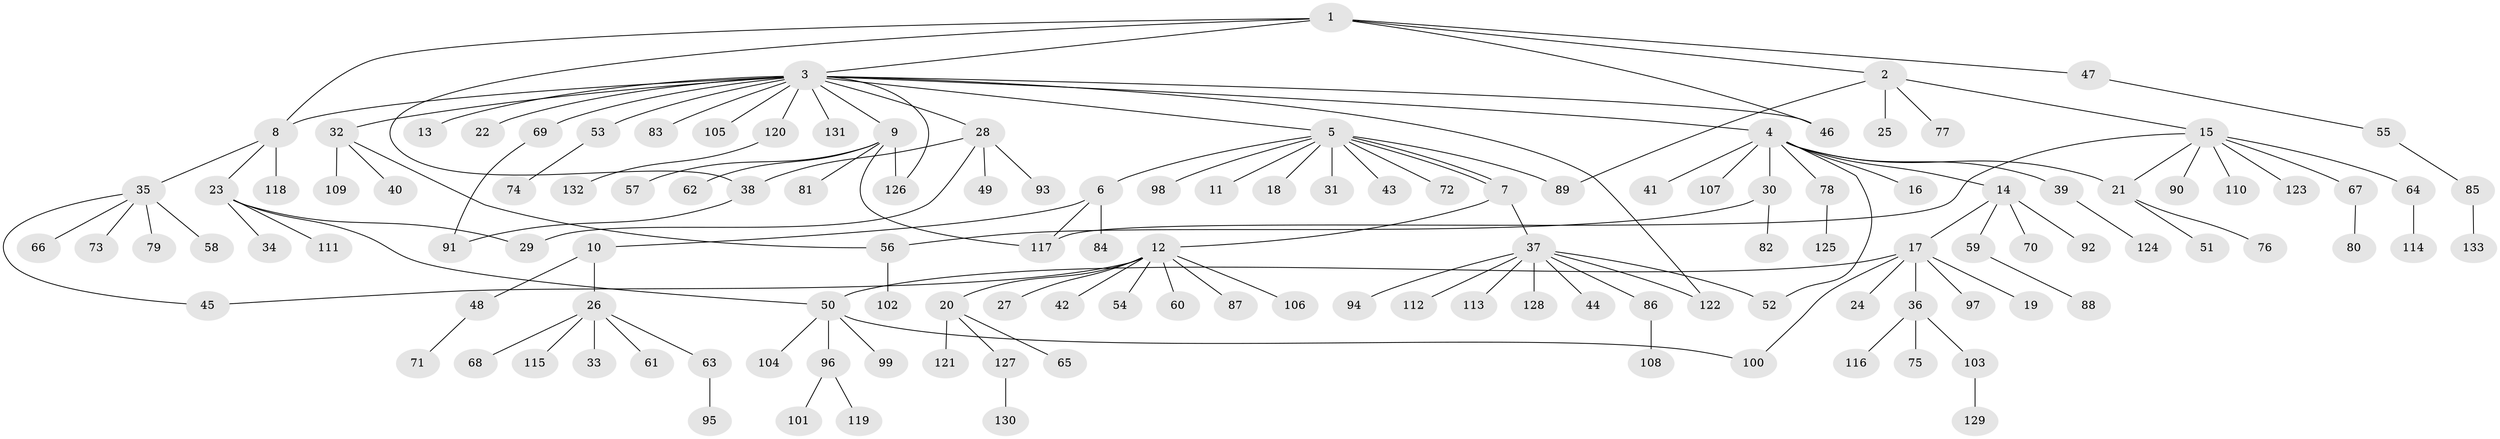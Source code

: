 // coarse degree distribution, {5: 0.05, 3: 0.1125, 16: 0.0125, 9: 0.025, 4: 0.0625, 2: 0.1375, 1: 0.5625, 8: 0.0125, 6: 0.025}
// Generated by graph-tools (version 1.1) at 2025/50/03/04/25 22:50:25]
// undirected, 133 vertices, 149 edges
graph export_dot {
  node [color=gray90,style=filled];
  1;
  2;
  3;
  4;
  5;
  6;
  7;
  8;
  9;
  10;
  11;
  12;
  13;
  14;
  15;
  16;
  17;
  18;
  19;
  20;
  21;
  22;
  23;
  24;
  25;
  26;
  27;
  28;
  29;
  30;
  31;
  32;
  33;
  34;
  35;
  36;
  37;
  38;
  39;
  40;
  41;
  42;
  43;
  44;
  45;
  46;
  47;
  48;
  49;
  50;
  51;
  52;
  53;
  54;
  55;
  56;
  57;
  58;
  59;
  60;
  61;
  62;
  63;
  64;
  65;
  66;
  67;
  68;
  69;
  70;
  71;
  72;
  73;
  74;
  75;
  76;
  77;
  78;
  79;
  80;
  81;
  82;
  83;
  84;
  85;
  86;
  87;
  88;
  89;
  90;
  91;
  92;
  93;
  94;
  95;
  96;
  97;
  98;
  99;
  100;
  101;
  102;
  103;
  104;
  105;
  106;
  107;
  108;
  109;
  110;
  111;
  112;
  113;
  114;
  115;
  116;
  117;
  118;
  119;
  120;
  121;
  122;
  123;
  124;
  125;
  126;
  127;
  128;
  129;
  130;
  131;
  132;
  133;
  1 -- 2;
  1 -- 3;
  1 -- 8;
  1 -- 38;
  1 -- 46;
  1 -- 47;
  2 -- 15;
  2 -- 25;
  2 -- 77;
  2 -- 89;
  3 -- 4;
  3 -- 5;
  3 -- 8;
  3 -- 9;
  3 -- 13;
  3 -- 22;
  3 -- 28;
  3 -- 32;
  3 -- 46;
  3 -- 53;
  3 -- 69;
  3 -- 83;
  3 -- 105;
  3 -- 120;
  3 -- 122;
  3 -- 126;
  3 -- 131;
  4 -- 14;
  4 -- 16;
  4 -- 21;
  4 -- 30;
  4 -- 39;
  4 -- 41;
  4 -- 52;
  4 -- 78;
  4 -- 107;
  5 -- 6;
  5 -- 7;
  5 -- 7;
  5 -- 11;
  5 -- 18;
  5 -- 31;
  5 -- 43;
  5 -- 72;
  5 -- 89;
  5 -- 98;
  6 -- 10;
  6 -- 84;
  6 -- 117;
  7 -- 12;
  7 -- 37;
  8 -- 23;
  8 -- 35;
  8 -- 118;
  9 -- 57;
  9 -- 62;
  9 -- 81;
  9 -- 117;
  9 -- 126;
  10 -- 26;
  10 -- 48;
  12 -- 20;
  12 -- 27;
  12 -- 42;
  12 -- 45;
  12 -- 54;
  12 -- 60;
  12 -- 87;
  12 -- 106;
  14 -- 17;
  14 -- 59;
  14 -- 70;
  14 -- 92;
  15 -- 21;
  15 -- 64;
  15 -- 67;
  15 -- 90;
  15 -- 110;
  15 -- 117;
  15 -- 123;
  17 -- 19;
  17 -- 24;
  17 -- 36;
  17 -- 50;
  17 -- 97;
  17 -- 100;
  20 -- 65;
  20 -- 121;
  20 -- 127;
  21 -- 51;
  21 -- 76;
  23 -- 29;
  23 -- 34;
  23 -- 50;
  23 -- 111;
  26 -- 33;
  26 -- 61;
  26 -- 63;
  26 -- 68;
  26 -- 115;
  28 -- 29;
  28 -- 38;
  28 -- 49;
  28 -- 93;
  30 -- 56;
  30 -- 82;
  32 -- 40;
  32 -- 56;
  32 -- 109;
  35 -- 45;
  35 -- 58;
  35 -- 66;
  35 -- 73;
  35 -- 79;
  36 -- 75;
  36 -- 103;
  36 -- 116;
  37 -- 44;
  37 -- 52;
  37 -- 86;
  37 -- 94;
  37 -- 112;
  37 -- 113;
  37 -- 122;
  37 -- 128;
  38 -- 91;
  39 -- 124;
  47 -- 55;
  48 -- 71;
  50 -- 96;
  50 -- 99;
  50 -- 100;
  50 -- 104;
  53 -- 74;
  55 -- 85;
  56 -- 102;
  59 -- 88;
  63 -- 95;
  64 -- 114;
  67 -- 80;
  69 -- 91;
  78 -- 125;
  85 -- 133;
  86 -- 108;
  96 -- 101;
  96 -- 119;
  103 -- 129;
  120 -- 132;
  127 -- 130;
}
